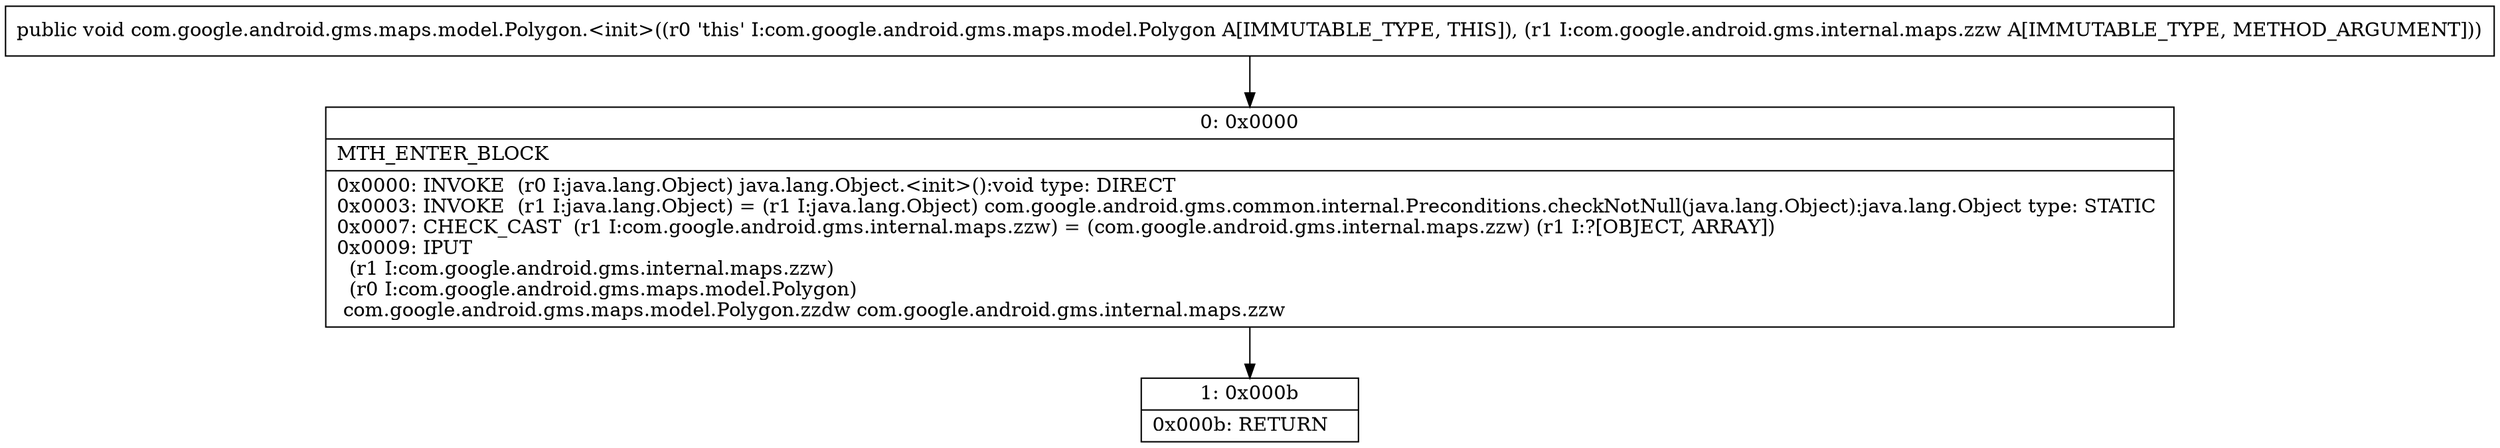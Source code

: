 digraph "CFG forcom.google.android.gms.maps.model.Polygon.\<init\>(Lcom\/google\/android\/gms\/internal\/maps\/zzw;)V" {
Node_0 [shape=record,label="{0\:\ 0x0000|MTH_ENTER_BLOCK\l|0x0000: INVOKE  (r0 I:java.lang.Object) java.lang.Object.\<init\>():void type: DIRECT \l0x0003: INVOKE  (r1 I:java.lang.Object) = (r1 I:java.lang.Object) com.google.android.gms.common.internal.Preconditions.checkNotNull(java.lang.Object):java.lang.Object type: STATIC \l0x0007: CHECK_CAST  (r1 I:com.google.android.gms.internal.maps.zzw) = (com.google.android.gms.internal.maps.zzw) (r1 I:?[OBJECT, ARRAY]) \l0x0009: IPUT  \l  (r1 I:com.google.android.gms.internal.maps.zzw)\l  (r0 I:com.google.android.gms.maps.model.Polygon)\l com.google.android.gms.maps.model.Polygon.zzdw com.google.android.gms.internal.maps.zzw \l}"];
Node_1 [shape=record,label="{1\:\ 0x000b|0x000b: RETURN   \l}"];
MethodNode[shape=record,label="{public void com.google.android.gms.maps.model.Polygon.\<init\>((r0 'this' I:com.google.android.gms.maps.model.Polygon A[IMMUTABLE_TYPE, THIS]), (r1 I:com.google.android.gms.internal.maps.zzw A[IMMUTABLE_TYPE, METHOD_ARGUMENT])) }"];
MethodNode -> Node_0;
Node_0 -> Node_1;
}

